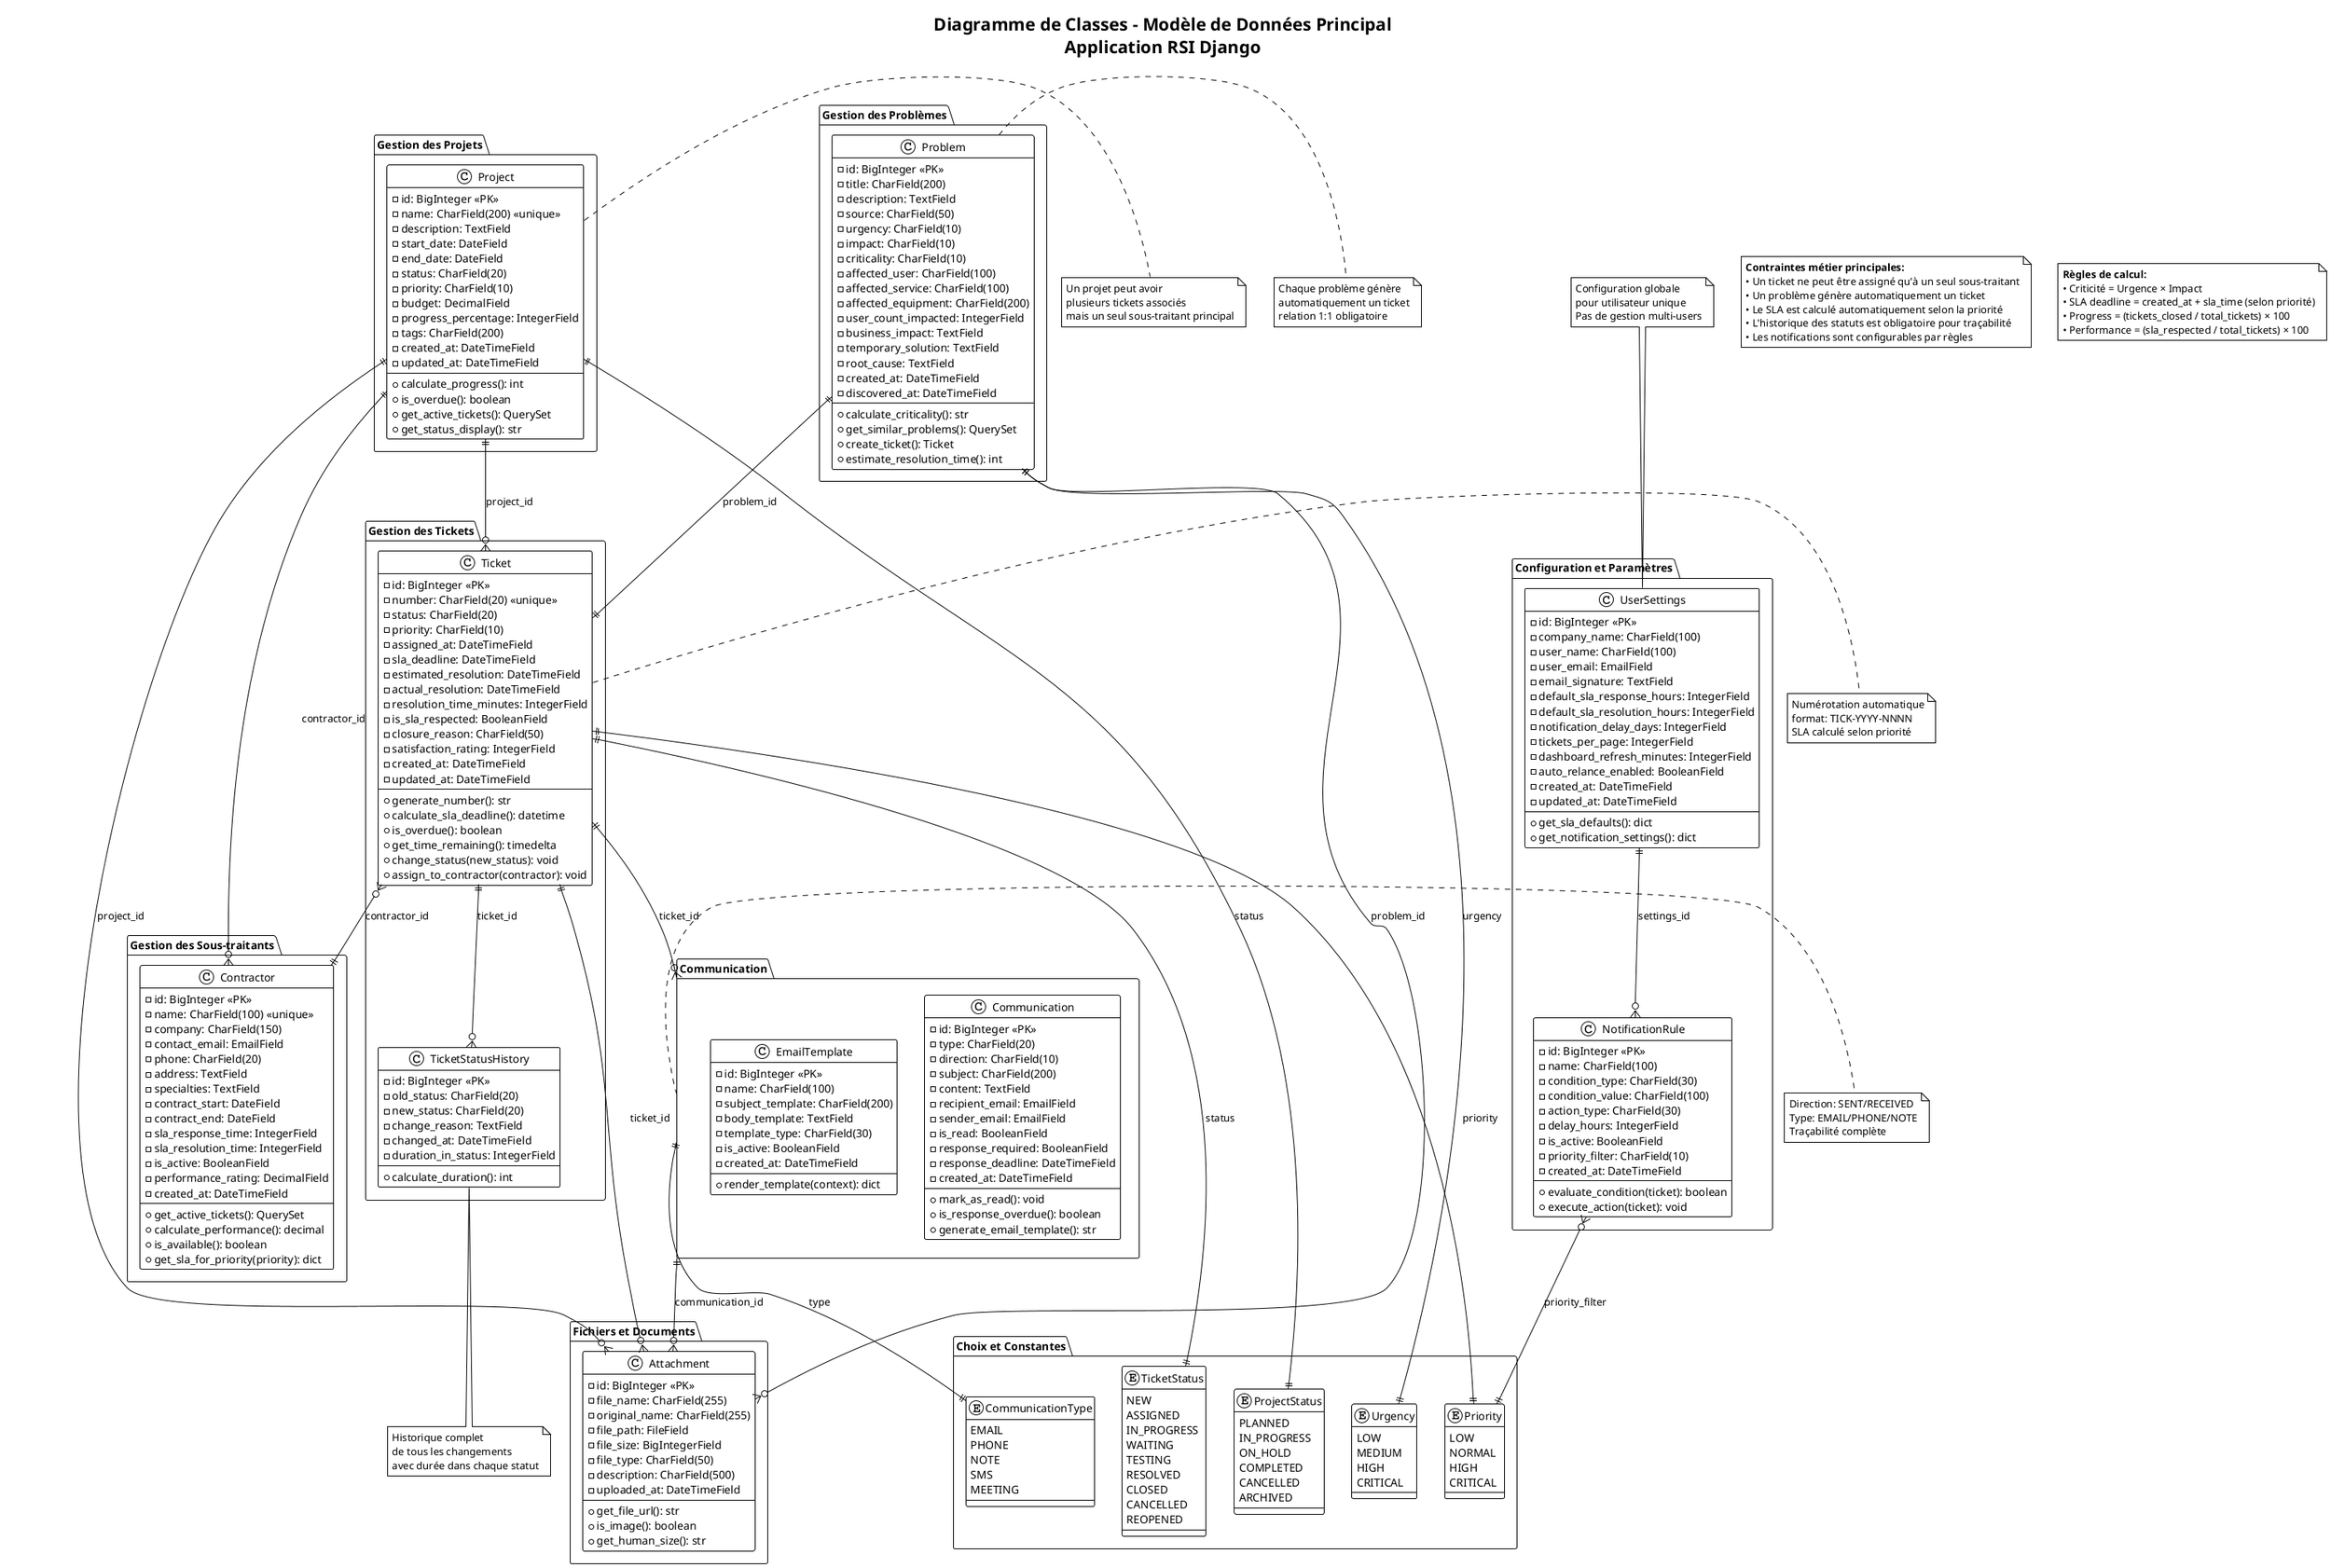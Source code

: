 @startuml
!theme plain
title Diagramme de Classes - Modèle de Données Principal\nApplication RSI Django

' Configuration de style
skinparam class {
    BackgroundColor White
    BorderColor Black
    ArrowColor Black
}

package "Gestion des Projets" {
    class Project {
        -id: BigInteger <<PK>>
        -name: CharField(200) <<unique>>
        -description: TextField
        -start_date: DateField
        -end_date: DateField
        -status: CharField(20)
        -priority: CharField(10)
        -budget: DecimalField
        -progress_percentage: IntegerField
        -tags: CharField(200)
        -created_at: DateTimeField
        -updated_at: DateTimeField
        --
        +calculate_progress(): int
        +is_overdue(): boolean
        +get_active_tickets(): QuerySet
        +get_status_display(): str
    }
}

package "Gestion des Sous-traitants" {
    class Contractor {
        -id: BigInteger <<PK>>
        -name: CharField(100) <<unique>>
        -company: CharField(150)
        -contact_email: EmailField
        -phone: CharField(20)
        -address: TextField
        -specialties: TextField
        -contract_start: DateField
        -contract_end: DateField
        -sla_response_time: IntegerField
        -sla_resolution_time: IntegerField
        -is_active: BooleanField
        -performance_rating: DecimalField
        -created_at: DateTimeField
        --
        +get_active_tickets(): QuerySet
        +calculate_performance(): decimal
        +is_available(): boolean
        +get_sla_for_priority(priority): dict
    }
}

package "Gestion des Problèmes" {
    class Problem {
        -id: BigInteger <<PK>>
        -title: CharField(200)
        -description: TextField
        -source: CharField(50)
        -urgency: CharField(10)
        -impact: CharField(10)
        -criticality: CharField(10)
        -affected_user: CharField(100)
        -affected_service: CharField(100)
        -affected_equipment: CharField(200)
        -user_count_impacted: IntegerField
        -business_impact: TextField
        -temporary_solution: TextField
        -root_cause: TextField
        -created_at: DateTimeField
        -discovered_at: DateTimeField
        --
        +calculate_criticality(): str
        +get_similar_problems(): QuerySet
        +create_ticket(): Ticket
        +estimate_resolution_time(): int
    }
}

package "Gestion des Tickets" {
    class Ticket {
        -id: BigInteger <<PK>>
        -number: CharField(20) <<unique>>
        -status: CharField(20)
        -priority: CharField(10)
        -assigned_at: DateTimeField
        -sla_deadline: DateTimeField
        -estimated_resolution: DateTimeField
        -actual_resolution: DateTimeField
        -resolution_time_minutes: IntegerField
        -is_sla_respected: BooleanField
        -closure_reason: CharField(50)
        -satisfaction_rating: IntegerField
        -created_at: DateTimeField
        -updated_at: DateTimeField
        --
        +generate_number(): str
        +calculate_sla_deadline(): datetime
        +is_overdue(): boolean
        +get_time_remaining(): timedelta
        +change_status(new_status): void
        +assign_to_contractor(contractor): void
    }

    class TicketStatusHistory {
        -id: BigInteger <<PK>>
        -old_status: CharField(20)
        -new_status: CharField(20)
        -change_reason: TextField
        -changed_at: DateTimeField
        -duration_in_status: IntegerField
        --
        +calculate_duration(): int
    }
}

package "Communication" {
    class Communication {
        -id: BigInteger <<PK>>
        -type: CharField(20)
        -direction: CharField(10)
        -subject: CharField(200)
        -content: TextField
        -recipient_email: EmailField
        -sender_email: EmailField
        -is_read: BooleanField
        -response_required: BooleanField
        -response_deadline: DateTimeField
        -created_at: DateTimeField
        --
        +mark_as_read(): void
        +is_response_overdue(): boolean
        +generate_email_template(): str
    }

    class EmailTemplate {
        -id: BigInteger <<PK>>
        -name: CharField(100)
        -subject_template: CharField(200)
        -body_template: TextField
        -template_type: CharField(30)
        -is_active: BooleanField
        -created_at: DateTimeField
        --
        +render_template(context): dict
    }
}

package "Fichiers et Documents" {
    class Attachment {
        -id: BigInteger <<PK>>
        -file_name: CharField(255)
        -original_name: CharField(255)
        -file_path: FileField
        -file_size: BigIntegerField
        -file_type: CharField(50)
        -description: CharField(500)
        -uploaded_at: DateTimeField
        --
        +get_file_url(): str
        +is_image(): boolean
        +get_human_size(): str
    }
}

package "Configuration et Paramètres" {
    class UserSettings {
        -id: BigInteger <<PK>>
        -company_name: CharField(100)
        -user_name: CharField(100)
        -user_email: EmailField
        -email_signature: TextField
        -default_sla_response_hours: IntegerField
        -default_sla_resolution_hours: IntegerField
        -notification_delay_days: IntegerField
        -tickets_per_page: IntegerField
        -dashboard_refresh_minutes: IntegerField
        -auto_relance_enabled: BooleanField
        -created_at: DateTimeField
        -updated_at: DateTimeField
        --
        +get_sla_defaults(): dict
        +get_notification_settings(): dict
    }

    class NotificationRule {
        -id: BigInteger <<PK>>
        -name: CharField(100)
        -condition_type: CharField(30)
        -condition_value: CharField(100)
        -action_type: CharField(30)
        -delay_hours: IntegerField
        -is_active: BooleanField
        -priority_filter: CharField(10)
        -created_at: DateTimeField
        --
        +evaluate_condition(ticket): boolean
        +execute_action(ticket): void
    }
}

package "Choix et Constantes" {
    enum ProjectStatus {
        PLANNED
        IN_PROGRESS
        ON_HOLD
        COMPLETED
        CANCELLED
        ARCHIVED
    }

    enum TicketStatus {
        NEW
        ASSIGNED
        IN_PROGRESS
        WAITING
        TESTING
        RESOLVED
        CLOSED
        CANCELLED
        REOPENED
    }

    enum Priority {
        LOW
        NORMAL
        HIGH
        CRITICAL
    }

    enum Urgency {
        LOW
        MEDIUM
        HIGH
        CRITICAL
    }

    enum CommunicationType {
        EMAIL
        PHONE
        NOTE
        SMS
        MEETING
    }
}

' Relations principales

' Projet vers Sous-traitant
Project ||--o{ Contractor : "contractor_id"
Project ||--o{ Ticket : "project_id"

' Problème vers Ticket (relation 1:1)
Problem ||--|| Ticket : "problem_id"

' Ticket vers Sous-traitant
Ticket }o--|| Contractor : "contractor_id"

' Ticket vers Communications
Ticket ||--o{ Communication : "ticket_id"

' Ticket vers Historique statuts
Ticket ||--o{ TicketStatusHistory : "ticket_id"

' Communications et Pièces jointes
Communication ||--o{ Attachment : "communication_id"
Ticket ||--o{ Attachment : "ticket_id"
Project ||--o{ Attachment : "project_id"
Problem ||--o{ Attachment : "problem_id"

' Relations avec enums
Project ||--|| ProjectStatus : status
Ticket ||--|| TicketStatus : status
Ticket ||--|| Priority : priority
Problem ||--|| Urgency : urgency
Communication ||--|| CommunicationType : type

' Configuration
UserSettings ||--o{ NotificationRule : settings_id
NotificationRule }o--|| Priority : priority_filter

' Notes et contraintes
note right of Project : Un projet peut avoir\nplusieurs tickets associés\nmais un seul sous-traitant principal

note right of Ticket : Numérotation automatique\nformat: TICK-YYYY-NNNN\nSLA calculé selon priorité

note right of Problem : Chaque problème génère\nautomatiquement un ticket\nrelation 1:1 obligatoire

note right of Communication : Direction: SENT/RECEIVED\nType: EMAIL/PHONE/NOTE\nTraçabilité complète

note bottom of TicketStatusHistory : Historique complet\nde tous les changements\navec durée dans chaque statut

note top of UserSettings : Configuration globale\npour utilisateur unique\nPas de gestion multi-users

' Contraintes métier
note as N1
    **Contraintes métier principales:**
    • Un ticket ne peut être assigné qu'à un seul sous-traitant
    • Un problème génère automatiquement un ticket
    • Le SLA est calculé automatiquement selon la priorité
    • L'historique des statuts est obligatoire pour traçabilité
    • Les notifications sont configurables par règles
end note

' Règles de gestion
note as N2
    **Règles de calcul:**
    • Criticité = Urgence × Impact
    • SLA deadline = created_at + sla_time (selon priorité)
    • Progress = (tickets_closed / total_tickets) × 100
    • Performance = (sla_respected / total_tickets) × 100
end note

@enduml